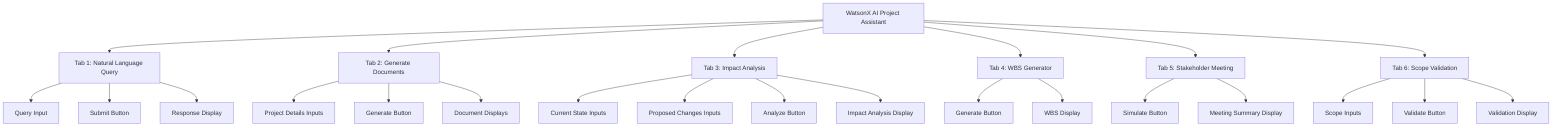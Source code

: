 graph TD
    A[WatsonX AI Project Assistant] --> B[Tab 1: Natural Language Query]
    A --> C[Tab 2: Generate Documents]
    A --> D[Tab 3: Impact Analysis]
    A --> E[Tab 4: WBS Generator]
    A --> F[Tab 5: Stakeholder Meeting]
    A --> G[Tab 6: Scope Validation]
    
    B --> B1[Query Input]
    B --> B2[Submit Button]
    B --> B3[Response Display]
    
    C --> C1[Project Details Inputs]
    C --> C2[Generate Button]
    C --> C3[Document Displays]
    
    D --> D1[Current State Inputs]
    D --> D2[Proposed Changes Inputs]
    D --> D3[Analyze Button]
    D --> D4[Impact Analysis Display]
    
    E --> E1[Generate Button]
    E --> E2[WBS Display]
    
    F --> F1[Simulate Button]
    F --> F2[Meeting Summary Display]
    
    G --> G1[Scope Inputs]
    G --> G2[Validate Button]
    G --> G3[Validation Display]